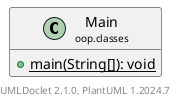 @startuml
    set namespaceSeparator none
    hide empty fields
    hide empty methods

    class "<size:14>Main\n<size:10>oop.classes" as oop.classes.Main [[Main.html]] {
        {static} +main(String[]): void
    }

    center footer UMLDoclet 2.1.0, PlantUML %version()
@enduml
